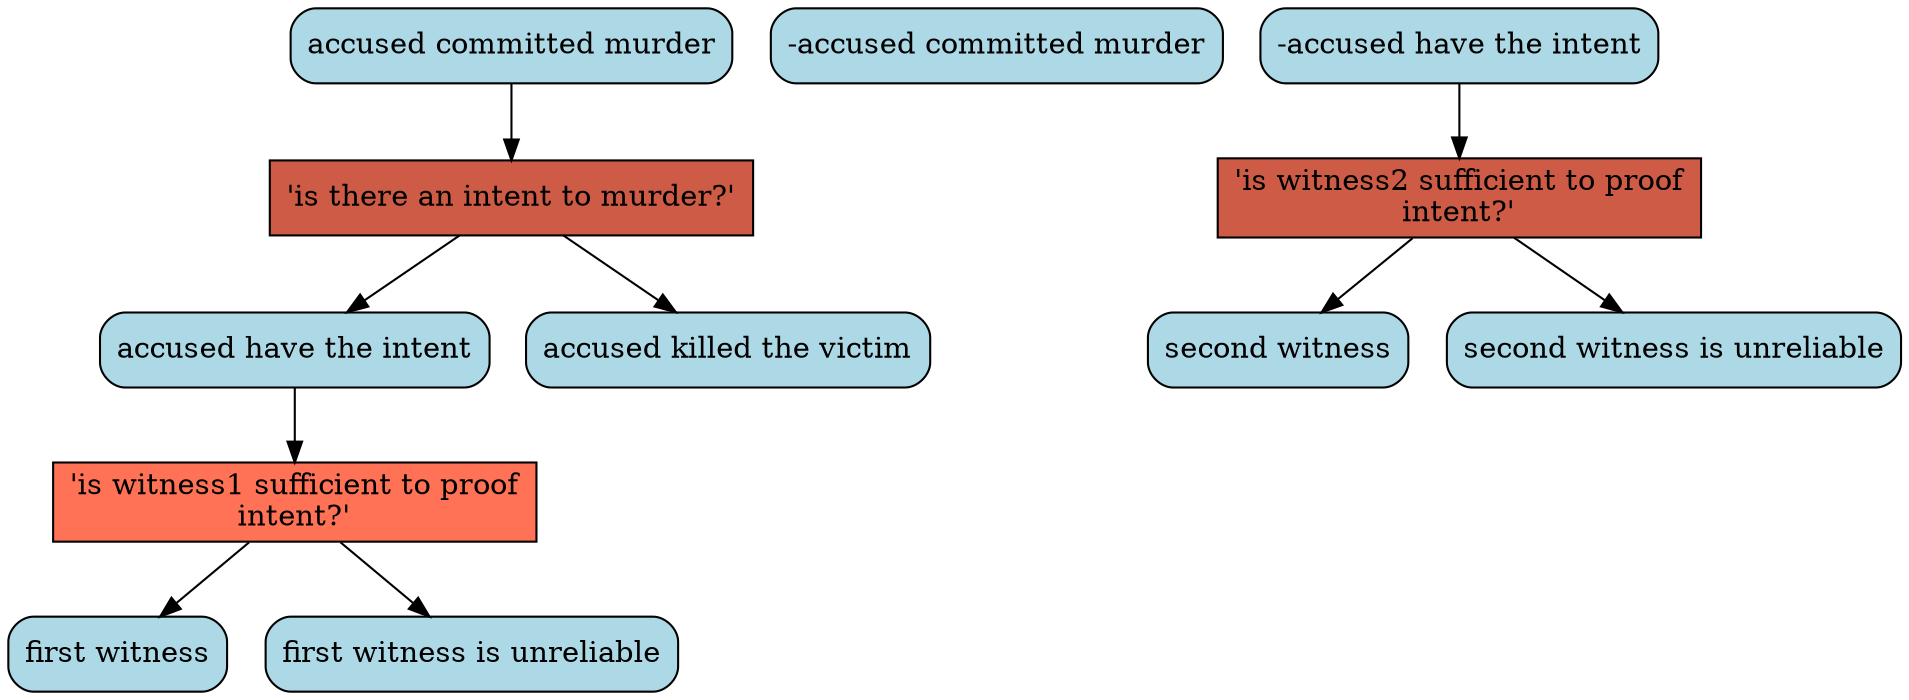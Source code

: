 digraph G{ 
"'is there an intent to murder?'" [color="black", fillcolor="coral3",fixedsize=false, shape=box, style="filled"]; 
"accused committed murder" [color="black", fillcolor="lightblue", fixedsize=false,  shape="box", style="rounded,filled"]; 
"-accused committed murder" [color="black", fillcolor="lightblue", fixedsize=false,  shape="box", style="rounded,filled"]; 
"accused have the intent" [color="black", fillcolor="lightblue", fixedsize=false,  shape="box", style="rounded,filled"]; 
"accused killed the victim" [color="black", fillcolor="lightblue", fixedsize=false,  shape="box", style="rounded,filled"]; 
"'is witness1 sufficient to proof\nintent?'" [color="black", fillcolor="coral1",fixedsize=false, shape=box, style="filled"]; 
"-accused have the intent" [color="black", fillcolor="lightblue", fixedsize=false,  shape="box", style="rounded,filled"]; 
"first witness" [color="black", fillcolor="lightblue", fixedsize=false,  shape="box", style="rounded,filled"]; 
"first witness is unreliable" [color="black", fillcolor="lightblue", fixedsize=false,  shape="box", style="rounded,filled"]; 
"'is witness2 sufficient to proof\nintent?'" [color="black", fillcolor="coral3",fixedsize=false, shape=box, style="filled"]; 
"second witness" [color="black", fillcolor="lightblue", fixedsize=false,  shape="box", style="rounded,filled"]; 
"second witness is unreliable" [color="black", fillcolor="lightblue", fixedsize=false,  shape="box", style="rounded,filled"]; 
"accused committed murder" -> "'is there an intent to murder?'" ; 
"'is there an intent to murder?'" -> "accused have the intent" ; 
"'is there an intent to murder?'" -> "accused killed the victim" ; 
"accused have the intent" -> "'is witness1 sufficient to proof\nintent?'" ; 
"'is witness1 sufficient to proof\nintent?'" -> "first witness" ; 
"'is witness1 sufficient to proof\nintent?'" -> "first witness is unreliable" ; 
"-accused have the intent" -> "'is witness2 sufficient to proof\nintent?'" ; 
"'is witness2 sufficient to proof\nintent?'" -> "second witness" ; 
"'is witness2 sufficient to proof\nintent?'" -> "second witness is unreliable" ; 
}
